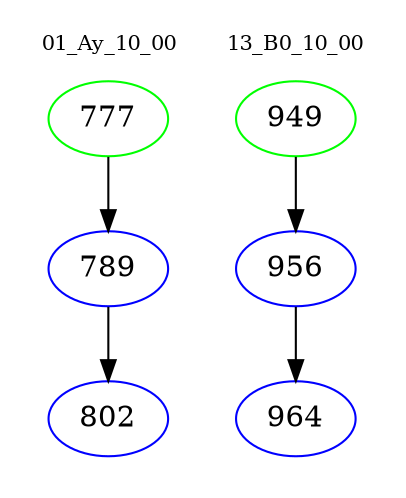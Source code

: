 digraph{
subgraph cluster_0 {
color = white
label = "01_Ay_10_00";
fontsize=10;
T0_777 [label="777", color="green"]
T0_777 -> T0_789 [color="black"]
T0_789 [label="789", color="blue"]
T0_789 -> T0_802 [color="black"]
T0_802 [label="802", color="blue"]
}
subgraph cluster_1 {
color = white
label = "13_B0_10_00";
fontsize=10;
T1_949 [label="949", color="green"]
T1_949 -> T1_956 [color="black"]
T1_956 [label="956", color="blue"]
T1_956 -> T1_964 [color="black"]
T1_964 [label="964", color="blue"]
}
}
